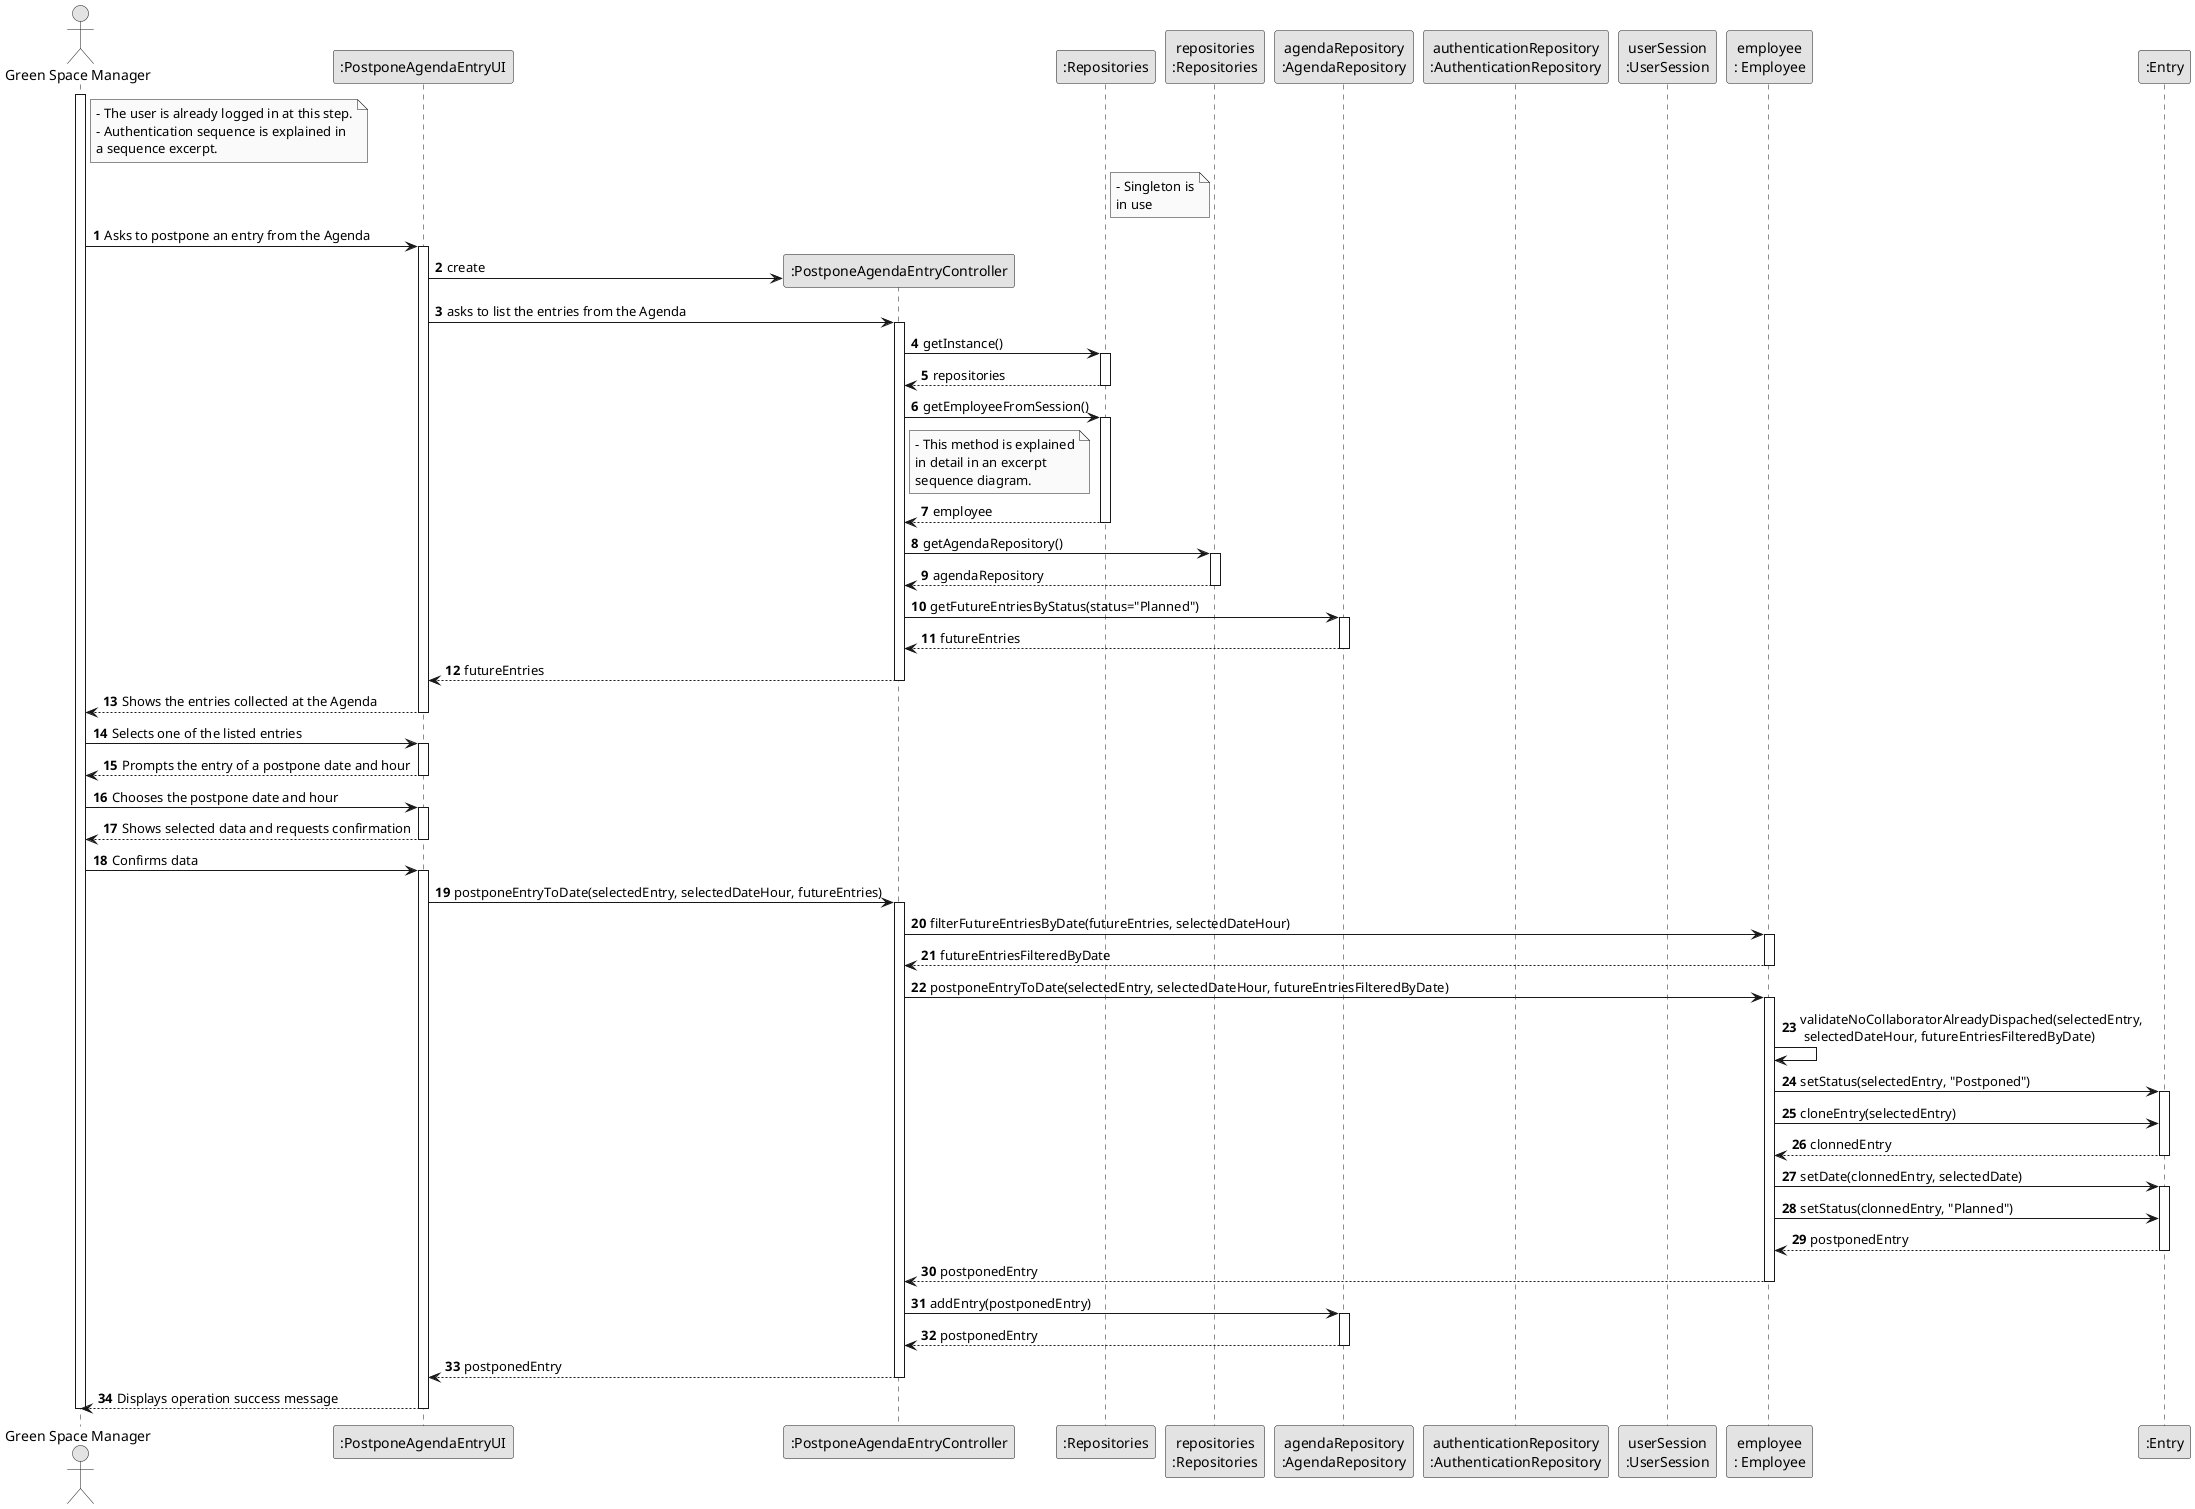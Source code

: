@startuml
skinparam monochrome true
skinparam packageStyle rectangle
skinparam shadowing false

autonumber

'hide footbox
actor "Green Space Manager" as GSM
participant ":PostponeAgendaEntryUI" as UI
participant ":PostponeAgendaEntryController" as controller
participant ":Repositories" as singleton
participant "repositories\n:Repositories" as rep
participant "agendaRepository\n:AgendaRepository" as agendaRepository
participant "authenticationRepository\n:AuthenticationRepository" as AUTH_REPO
participant "userSession\n:UserSession" as USR_SESSION
participant "employee\n: Employee" as MGR
participant ":Entry" as entry


note right of GSM
    - The user is already logged in at this step.
    - Authentication sequence is explained in
    a sequence excerpt.
end note

note right of singleton
    - Singleton is
    in use
end note

activate GSM

        GSM -> UI :Asks to postpone an entry from the Agenda

        activate UI

            UI -> controller** : create

            UI -> controller : asks to list the entries from the Agenda
            activate controller

                controller -> singleton : getInstance()
                activate singleton

                    singleton --> controller: repositories
                deactivate singleton

                controller -> singleton : getEmployeeFromSession()

                note right of controller
                    - This method is explained
                    in detail in an excerpt
                    sequence diagram.
                end note

                activate singleton

                singleton --> controller : employee

                deactivate singleton

                controller -> rep : getAgendaRepository()
                activate rep

                    rep --> controller: agendaRepository
                deactivate rep

                controller -> agendaRepository : getFutureEntriesByStatus(status="Planned")
                activate agendaRepository

                    agendaRepository --> controller : futureEntries

                deactivate agendaRepository


                controller --> UI : futureEntries
            deactivate controller

            UI --> GSM : Shows the entries collected at the Agenda


        deactivate UI

        GSM -> UI :Selects one of the listed entries

            activate UI

                UI --> GSM: Prompts the entry of a postpone date and hour

            deactivate UI

        GSM -> UI : Chooses the postpone date and hour

            activate UI

            UI --> GSM:Shows selected data and requests confirmation

            deactivate UI

        GSM -> UI : Confirms data

            activate UI


            UI -> controller : postponeEntryToDate(selectedEntry, selectedDateHour, futureEntries)

                activate controller

                controller -> MGR : filterFutureEntriesByDate(futureEntries, selectedDateHour)

                    activate MGR

                        MGR --> controller : futureEntriesFilteredByDate

                    deactivate MGR


                controller -> MGR : postponeEntryToDate(selectedEntry, selectedDateHour, futureEntriesFilteredByDate)

                    activate MGR


                        MGR -> MGR : validateNoCollaboratorAlreadyDispached(selectedEntry,\n selectedDateHour, futureEntriesFilteredByDate)

                        MGR -> entry :setStatus(selectedEntry, "Postponed")

                        activate entry

                            MGR -> entry :cloneEntry(selectedEntry)

                        entry --> MGR: clonnedEntry
                        deactivate entry

                            MGR -> entry :setDate(clonnedEntry, selectedDate)

                        activate entry
                            MGR -> entry :setStatus(clonnedEntry, "Planned")
                            entry --> MGR : postponedEntry

                        deactivate entry

                        MGR --> controller : postponedEntry

                    deactivate MGR

                        controller -> agendaRepository : addEntry(postponedEntry)

                        activate agendaRepository

                            agendaRepository --> controller : postponedEntry

                        deactivate agendaRepository

                        controller --> UI : postponedEntry

                deactivate controller

                UI --> GSM :Displays operation success message

            deactivate UI

deactivate GSM

@enduml
